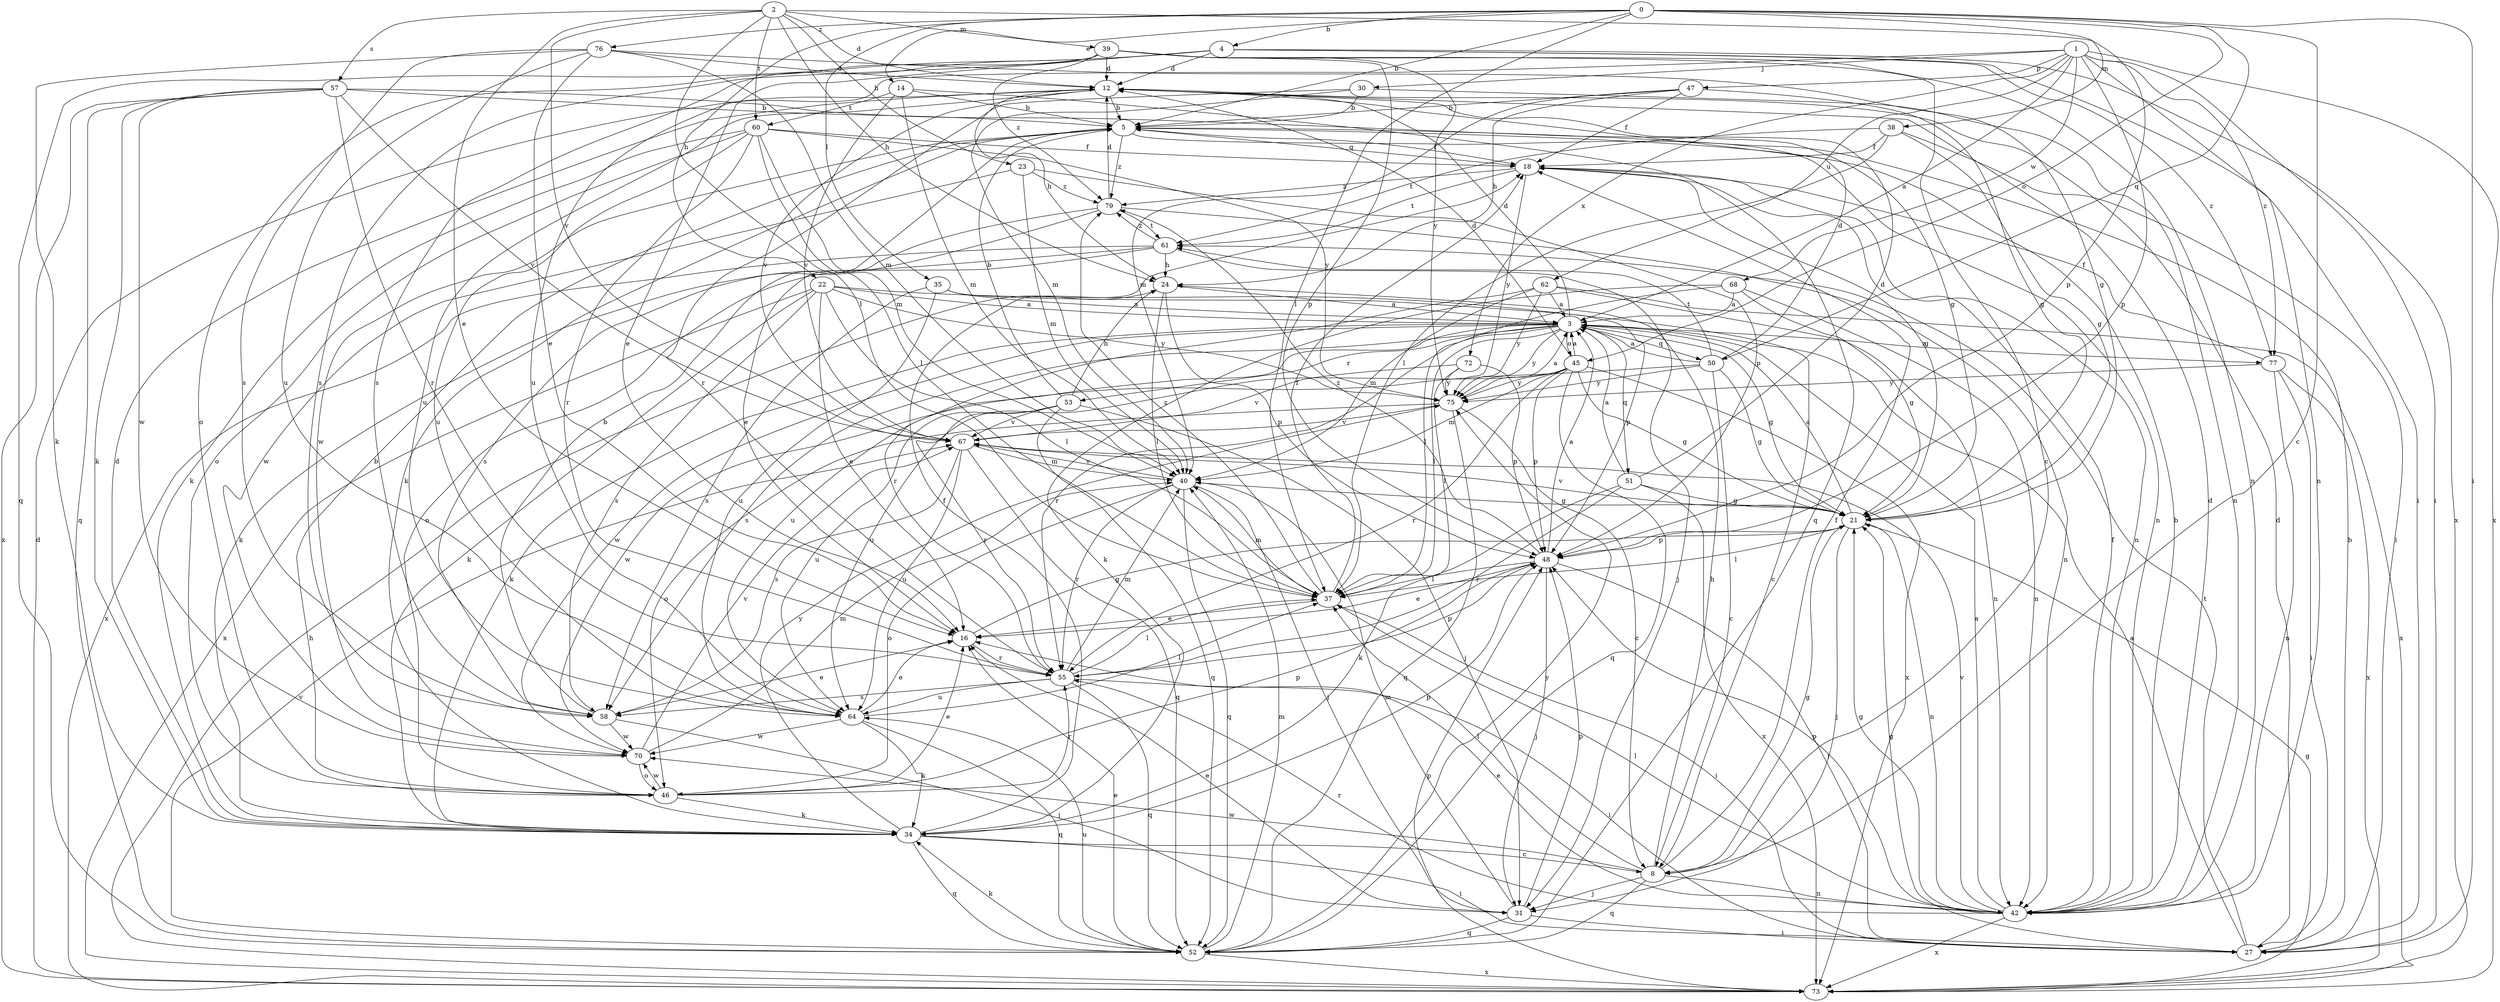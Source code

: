 strict digraph  {
0;
1;
2;
3;
4;
5;
8;
12;
14;
16;
18;
21;
22;
23;
24;
27;
30;
31;
34;
35;
37;
38;
39;
40;
42;
45;
46;
47;
48;
50;
51;
52;
53;
55;
57;
58;
60;
61;
62;
64;
67;
68;
70;
72;
73;
75;
76;
77;
79;
0 -> 4  [label=b];
0 -> 5  [label=b];
0 -> 8  [label=c];
0 -> 14  [label=e];
0 -> 22  [label=h];
0 -> 27  [label=i];
0 -> 35  [label=l];
0 -> 37  [label=l];
0 -> 38  [label=m];
0 -> 45  [label=o];
0 -> 50  [label=q];
0 -> 76  [label=z];
1 -> 3  [label=a];
1 -> 27  [label=i];
1 -> 30  [label=j];
1 -> 42  [label=n];
1 -> 47  [label=p];
1 -> 48  [label=p];
1 -> 62  [label=u];
1 -> 64  [label=u];
1 -> 68  [label=w];
1 -> 72  [label=x];
1 -> 73  [label=x];
1 -> 77  [label=z];
2 -> 12  [label=d];
2 -> 16  [label=e];
2 -> 23  [label=h];
2 -> 24  [label=h];
2 -> 37  [label=l];
2 -> 39  [label=m];
2 -> 48  [label=p];
2 -> 57  [label=s];
2 -> 60  [label=t];
2 -> 67  [label=v];
3 -> 12  [label=d];
3 -> 21  [label=g];
3 -> 34  [label=k];
3 -> 37  [label=l];
3 -> 45  [label=o];
3 -> 50  [label=q];
3 -> 51  [label=q];
3 -> 53  [label=r];
3 -> 55  [label=r];
3 -> 58  [label=s];
3 -> 64  [label=u];
3 -> 70  [label=w];
3 -> 75  [label=y];
3 -> 77  [label=z];
4 -> 12  [label=d];
4 -> 16  [label=e];
4 -> 27  [label=i];
4 -> 46  [label=o];
4 -> 58  [label=s];
4 -> 73  [label=x];
4 -> 77  [label=z];
5 -> 18  [label=f];
5 -> 34  [label=k];
5 -> 42  [label=n];
5 -> 70  [label=w];
5 -> 79  [label=z];
8 -> 18  [label=f];
8 -> 21  [label=g];
8 -> 24  [label=h];
8 -> 31  [label=j];
8 -> 37  [label=l];
8 -> 42  [label=n];
8 -> 52  [label=q];
8 -> 70  [label=w];
12 -> 5  [label=b];
12 -> 24  [label=h];
12 -> 64  [label=u];
12 -> 67  [label=v];
14 -> 5  [label=b];
14 -> 40  [label=m];
14 -> 52  [label=q];
14 -> 60  [label=t];
14 -> 67  [label=v];
16 -> 21  [label=g];
16 -> 55  [label=r];
18 -> 5  [label=q];
18 -> 21  [label=g];
18 -> 42  [label=n];
18 -> 61  [label=t];
18 -> 75  [label=y];
18 -> 79  [label=z];
21 -> 3  [label=a];
21 -> 31  [label=j];
21 -> 37  [label=l];
21 -> 42  [label=n];
21 -> 48  [label=p];
21 -> 67  [label=v];
22 -> 3  [label=a];
22 -> 8  [label=c];
22 -> 16  [label=e];
22 -> 34  [label=k];
22 -> 37  [label=l];
22 -> 58  [label=s];
22 -> 73  [label=x];
22 -> 75  [label=y];
23 -> 40  [label=m];
23 -> 48  [label=p];
23 -> 70  [label=w];
23 -> 79  [label=z];
24 -> 3  [label=a];
24 -> 37  [label=l];
24 -> 48  [label=p];
27 -> 3  [label=a];
27 -> 5  [label=b];
27 -> 12  [label=d];
27 -> 21  [label=g];
27 -> 61  [label=t];
30 -> 5  [label=b];
30 -> 40  [label=m];
30 -> 42  [label=n];
30 -> 55  [label=r];
31 -> 16  [label=e];
31 -> 27  [label=i];
31 -> 40  [label=m];
31 -> 48  [label=p];
31 -> 52  [label=q];
34 -> 8  [label=c];
34 -> 12  [label=d];
34 -> 18  [label=f];
34 -> 27  [label=i];
34 -> 48  [label=p];
34 -> 52  [label=q];
34 -> 75  [label=y];
35 -> 3  [label=a];
35 -> 48  [label=p];
35 -> 58  [label=s];
35 -> 64  [label=u];
37 -> 16  [label=e];
37 -> 18  [label=f];
37 -> 27  [label=i];
37 -> 40  [label=m];
37 -> 79  [label=z];
38 -> 18  [label=f];
38 -> 21  [label=g];
38 -> 27  [label=i];
38 -> 37  [label=l];
38 -> 61  [label=t];
39 -> 8  [label=c];
39 -> 12  [label=d];
39 -> 42  [label=n];
39 -> 48  [label=p];
39 -> 52  [label=q];
39 -> 58  [label=s];
39 -> 75  [label=y];
39 -> 79  [label=z];
40 -> 21  [label=g];
40 -> 31  [label=j];
40 -> 46  [label=o];
40 -> 52  [label=q];
40 -> 55  [label=r];
40 -> 67  [label=v];
42 -> 3  [label=a];
42 -> 5  [label=b];
42 -> 12  [label=d];
42 -> 16  [label=e];
42 -> 18  [label=f];
42 -> 21  [label=g];
42 -> 37  [label=l];
42 -> 48  [label=p];
42 -> 55  [label=r];
42 -> 67  [label=v];
42 -> 73  [label=x];
45 -> 3  [label=a];
45 -> 12  [label=d];
45 -> 21  [label=g];
45 -> 40  [label=m];
45 -> 48  [label=p];
45 -> 52  [label=q];
45 -> 55  [label=r];
45 -> 64  [label=u];
45 -> 73  [label=x];
45 -> 75  [label=y];
46 -> 5  [label=b];
46 -> 16  [label=e];
46 -> 34  [label=k];
46 -> 48  [label=p];
46 -> 55  [label=r];
46 -> 70  [label=w];
47 -> 5  [label=b];
47 -> 18  [label=f];
47 -> 21  [label=g];
47 -> 24  [label=h];
47 -> 40  [label=m];
48 -> 3  [label=a];
48 -> 16  [label=e];
48 -> 27  [label=i];
48 -> 31  [label=j];
48 -> 37  [label=l];
48 -> 79  [label=z];
50 -> 3  [label=a];
50 -> 8  [label=c];
50 -> 12  [label=d];
50 -> 21  [label=g];
50 -> 61  [label=t];
50 -> 70  [label=w];
50 -> 75  [label=y];
51 -> 3  [label=a];
51 -> 12  [label=d];
51 -> 21  [label=g];
51 -> 34  [label=k];
51 -> 55  [label=r];
51 -> 73  [label=x];
52 -> 16  [label=e];
52 -> 34  [label=k];
52 -> 40  [label=m];
52 -> 64  [label=u];
52 -> 67  [label=v];
52 -> 73  [label=x];
52 -> 75  [label=y];
53 -> 5  [label=b];
53 -> 24  [label=h];
53 -> 31  [label=j];
53 -> 52  [label=q];
53 -> 55  [label=r];
53 -> 64  [label=u];
53 -> 67  [label=v];
55 -> 27  [label=i];
55 -> 37  [label=l];
55 -> 40  [label=m];
55 -> 48  [label=p];
55 -> 52  [label=q];
55 -> 58  [label=s];
55 -> 64  [label=u];
57 -> 5  [label=b];
57 -> 21  [label=g];
57 -> 34  [label=k];
57 -> 52  [label=q];
57 -> 55  [label=r];
57 -> 67  [label=v];
57 -> 70  [label=w];
57 -> 73  [label=x];
58 -> 5  [label=b];
58 -> 16  [label=e];
58 -> 31  [label=j];
58 -> 70  [label=w];
60 -> 18  [label=f];
60 -> 34  [label=k];
60 -> 37  [label=l];
60 -> 40  [label=m];
60 -> 46  [label=o];
60 -> 55  [label=r];
60 -> 64  [label=u];
60 -> 75  [label=y];
61 -> 24  [label=h];
61 -> 31  [label=j];
61 -> 34  [label=k];
61 -> 46  [label=o];
61 -> 73  [label=x];
61 -> 79  [label=z];
62 -> 3  [label=a];
62 -> 40  [label=m];
62 -> 42  [label=n];
62 -> 55  [label=r];
62 -> 73  [label=x];
62 -> 75  [label=y];
64 -> 16  [label=e];
64 -> 34  [label=k];
64 -> 37  [label=l];
64 -> 52  [label=q];
64 -> 70  [label=w];
67 -> 40  [label=m];
67 -> 52  [label=q];
67 -> 58  [label=s];
67 -> 64  [label=u];
68 -> 3  [label=a];
68 -> 21  [label=g];
68 -> 34  [label=k];
68 -> 37  [label=l];
68 -> 42  [label=n];
70 -> 40  [label=m];
70 -> 46  [label=o];
70 -> 67  [label=v];
72 -> 37  [label=l];
72 -> 48  [label=p];
72 -> 67  [label=v];
72 -> 75  [label=y];
73 -> 12  [label=d];
73 -> 21  [label=g];
73 -> 24  [label=h];
73 -> 48  [label=p];
75 -> 3  [label=a];
75 -> 8  [label=c];
75 -> 46  [label=o];
75 -> 52  [label=q];
75 -> 67  [label=v];
76 -> 12  [label=d];
76 -> 16  [label=e];
76 -> 21  [label=g];
76 -> 34  [label=k];
76 -> 40  [label=m];
76 -> 58  [label=s];
76 -> 64  [label=u];
77 -> 18  [label=f];
77 -> 27  [label=i];
77 -> 42  [label=n];
77 -> 73  [label=x];
77 -> 75  [label=y];
79 -> 12  [label=d];
79 -> 16  [label=e];
79 -> 42  [label=n];
79 -> 58  [label=s];
79 -> 61  [label=t];
}
